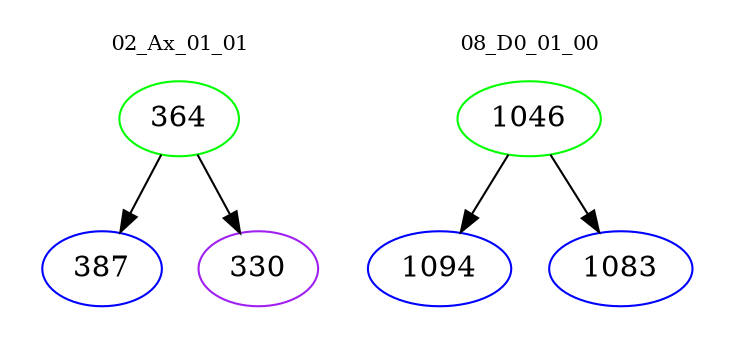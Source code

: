 digraph{
subgraph cluster_0 {
color = white
label = "02_Ax_01_01";
fontsize=10;
T0_364 [label="364", color="green"]
T0_364 -> T0_387 [color="black"]
T0_387 [label="387", color="blue"]
T0_364 -> T0_330 [color="black"]
T0_330 [label="330", color="purple"]
}
subgraph cluster_1 {
color = white
label = "08_D0_01_00";
fontsize=10;
T1_1046 [label="1046", color="green"]
T1_1046 -> T1_1094 [color="black"]
T1_1094 [label="1094", color="blue"]
T1_1046 -> T1_1083 [color="black"]
T1_1083 [label="1083", color="blue"]
}
}
